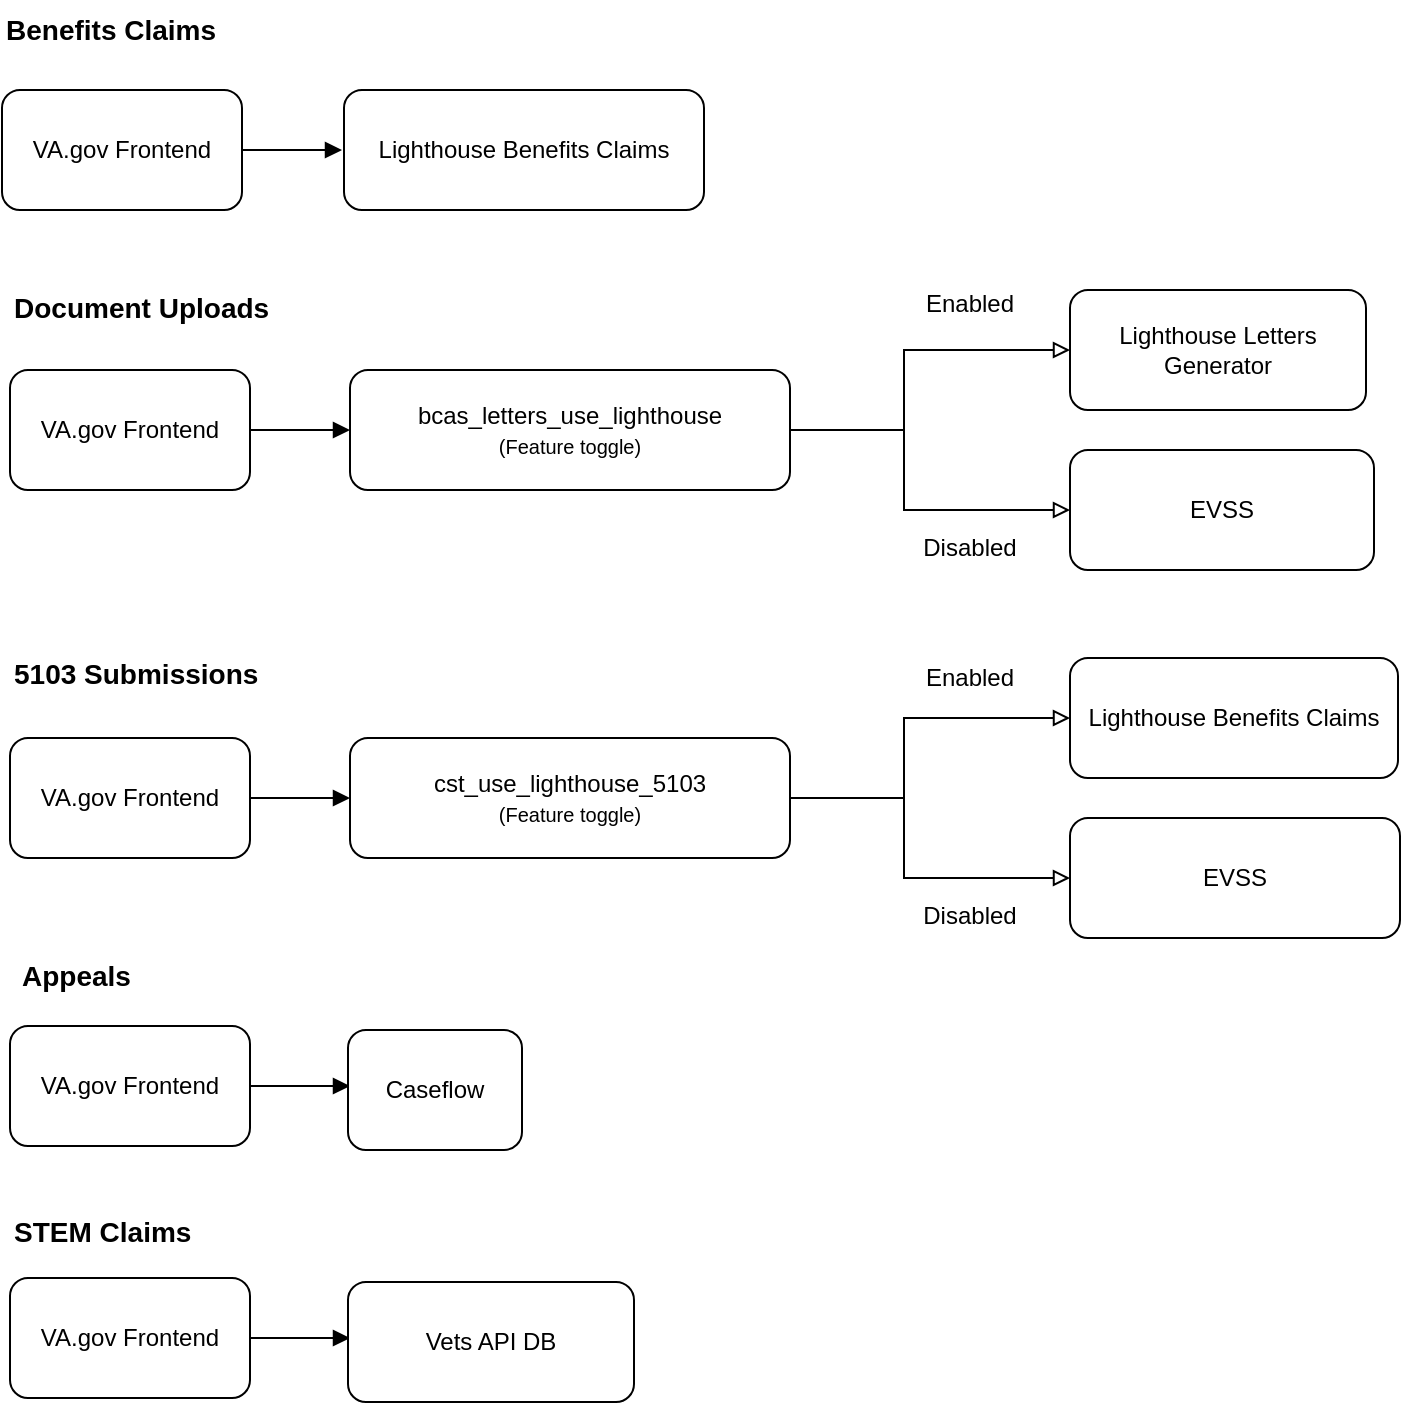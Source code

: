 <mxfile version="24.0.7" type="device">
  <diagram id="C5RBs43oDa-KdzZeNtuy" name="Page-1">
    <mxGraphModel dx="958" dy="1316" grid="0" gridSize="10" guides="1" tooltips="1" connect="1" arrows="1" fold="1" page="1" pageScale="1" pageWidth="827" pageHeight="1169" math="0" shadow="0">
      <root>
        <mxCell id="WIyWlLk6GJQsqaUBKTNV-0" />
        <mxCell id="WIyWlLk6GJQsqaUBKTNV-1" parent="WIyWlLk6GJQsqaUBKTNV-0" />
        <mxCell id="AQDEDZSOGcC9H5lW4dlP-2" value="" style="edgeStyle=orthogonalEdgeStyle;rounded=0;orthogonalLoop=1;jettySize=auto;html=1;endArrow=block;endFill=1;" parent="WIyWlLk6GJQsqaUBKTNV-1" source="AQDEDZSOGcC9H5lW4dlP-0" edge="1">
          <mxGeometry relative="1" as="geometry">
            <mxPoint x="241" y="179" as="targetPoint" />
          </mxGeometry>
        </mxCell>
        <mxCell id="AQDEDZSOGcC9H5lW4dlP-0" value="VA.gov Frontend" style="rounded=1;whiteSpace=wrap;html=1;" parent="WIyWlLk6GJQsqaUBKTNV-1" vertex="1">
          <mxGeometry x="71" y="149" width="120" height="60" as="geometry" />
        </mxCell>
        <mxCell id="AQDEDZSOGcC9H5lW4dlP-3" value="Lighthouse Benefits Claims" style="rounded=1;whiteSpace=wrap;html=1;" parent="WIyWlLk6GJQsqaUBKTNV-1" vertex="1">
          <mxGeometry x="242" y="149" width="180" height="60" as="geometry" />
        </mxCell>
        <mxCell id="3ceaPk3gWjXuURBJDKda-1" value="" style="edgeStyle=orthogonalEdgeStyle;rounded=0;orthogonalLoop=1;jettySize=auto;html=1;endArrow=block;endFill=1;" parent="WIyWlLk6GJQsqaUBKTNV-1" source="3ceaPk3gWjXuURBJDKda-2" target="3ceaPk3gWjXuURBJDKda-5" edge="1">
          <mxGeometry relative="1" as="geometry" />
        </mxCell>
        <mxCell id="3ceaPk3gWjXuURBJDKda-2" value="VA.gov Frontend" style="rounded=1;whiteSpace=wrap;html=1;" parent="WIyWlLk6GJQsqaUBKTNV-1" vertex="1">
          <mxGeometry x="75" y="473" width="120" height="60" as="geometry" />
        </mxCell>
        <mxCell id="3ceaPk3gWjXuURBJDKda-3" style="edgeStyle=orthogonalEdgeStyle;rounded=0;orthogonalLoop=1;jettySize=auto;html=1;entryX=0;entryY=0.5;entryDx=0;entryDy=0;endArrow=block;endFill=0;" parent="WIyWlLk6GJQsqaUBKTNV-1" source="3ceaPk3gWjXuURBJDKda-5" target="3ceaPk3gWjXuURBJDKda-6" edge="1">
          <mxGeometry relative="1" as="geometry">
            <Array as="points">
              <mxPoint x="522" y="503" />
              <mxPoint x="522" y="463" />
            </Array>
          </mxGeometry>
        </mxCell>
        <mxCell id="3ceaPk3gWjXuURBJDKda-4" style="edgeStyle=orthogonalEdgeStyle;rounded=0;orthogonalLoop=1;jettySize=auto;html=1;entryX=0;entryY=0.5;entryDx=0;entryDy=0;endArrow=block;endFill=0;" parent="WIyWlLk6GJQsqaUBKTNV-1" source="3ceaPk3gWjXuURBJDKda-5" target="3ceaPk3gWjXuURBJDKda-7" edge="1">
          <mxGeometry relative="1" as="geometry">
            <Array as="points">
              <mxPoint x="522" y="503" />
              <mxPoint x="522" y="543" />
            </Array>
          </mxGeometry>
        </mxCell>
        <mxCell id="3ceaPk3gWjXuURBJDKda-5" value="&lt;div&gt;cst_use_lighthouse_5103&lt;/div&gt;&lt;div&gt;&lt;font style=&quot;font-size: 10px;&quot;&gt;(Feature toggle)&lt;/font&gt;&lt;/div&gt;" style="rounded=1;whiteSpace=wrap;html=1;" parent="WIyWlLk6GJQsqaUBKTNV-1" vertex="1">
          <mxGeometry x="245" y="473" width="220" height="60" as="geometry" />
        </mxCell>
        <mxCell id="3ceaPk3gWjXuURBJDKda-6" value="Lighthouse Benefits Claims" style="rounded=1;whiteSpace=wrap;html=1;" parent="WIyWlLk6GJQsqaUBKTNV-1" vertex="1">
          <mxGeometry x="605" y="433" width="164" height="60" as="geometry" />
        </mxCell>
        <mxCell id="3ceaPk3gWjXuURBJDKda-7" value="EVSS" style="rounded=1;whiteSpace=wrap;html=1;" parent="WIyWlLk6GJQsqaUBKTNV-1" vertex="1">
          <mxGeometry x="605" y="513" width="165" height="60" as="geometry" />
        </mxCell>
        <mxCell id="3ceaPk3gWjXuURBJDKda-8" value="Enabled" style="text;html=1;align=center;verticalAlign=middle;whiteSpace=wrap;rounded=0;" parent="WIyWlLk6GJQsqaUBKTNV-1" vertex="1">
          <mxGeometry x="525" y="428" width="60" height="30" as="geometry" />
        </mxCell>
        <mxCell id="3ceaPk3gWjXuURBJDKda-9" value="Disabled" style="text;html=1;align=center;verticalAlign=middle;whiteSpace=wrap;rounded=0;" parent="WIyWlLk6GJQsqaUBKTNV-1" vertex="1">
          <mxGeometry x="525" y="547" width="60" height="30" as="geometry" />
        </mxCell>
        <mxCell id="3ceaPk3gWjXuURBJDKda-10" value="" style="edgeStyle=orthogonalEdgeStyle;rounded=0;orthogonalLoop=1;jettySize=auto;html=1;endArrow=block;endFill=1;" parent="WIyWlLk6GJQsqaUBKTNV-1" source="3ceaPk3gWjXuURBJDKda-11" edge="1">
          <mxGeometry relative="1" as="geometry">
            <mxPoint x="245" y="647" as="targetPoint" />
          </mxGeometry>
        </mxCell>
        <mxCell id="3ceaPk3gWjXuURBJDKda-11" value="VA.gov Frontend" style="rounded=1;whiteSpace=wrap;html=1;" parent="WIyWlLk6GJQsqaUBKTNV-1" vertex="1">
          <mxGeometry x="75" y="617" width="120" height="60" as="geometry" />
        </mxCell>
        <mxCell id="3ceaPk3gWjXuURBJDKda-16" value="Caseflow" style="rounded=1;whiteSpace=wrap;html=1;" parent="WIyWlLk6GJQsqaUBKTNV-1" vertex="1">
          <mxGeometry x="244" y="619" width="87" height="60" as="geometry" />
        </mxCell>
        <mxCell id="3ceaPk3gWjXuURBJDKda-28" value="" style="edgeStyle=orthogonalEdgeStyle;rounded=0;orthogonalLoop=1;jettySize=auto;html=1;endArrow=block;endFill=1;" parent="WIyWlLk6GJQsqaUBKTNV-1" source="3ceaPk3gWjXuURBJDKda-29" target="3ceaPk3gWjXuURBJDKda-32" edge="1">
          <mxGeometry relative="1" as="geometry" />
        </mxCell>
        <mxCell id="3ceaPk3gWjXuURBJDKda-29" value="VA.gov Frontend" style="rounded=1;whiteSpace=wrap;html=1;" parent="WIyWlLk6GJQsqaUBKTNV-1" vertex="1">
          <mxGeometry x="75" y="289" width="120" height="60" as="geometry" />
        </mxCell>
        <mxCell id="3ceaPk3gWjXuURBJDKda-30" style="edgeStyle=orthogonalEdgeStyle;rounded=0;orthogonalLoop=1;jettySize=auto;html=1;entryX=0;entryY=0.5;entryDx=0;entryDy=0;endArrow=block;endFill=0;" parent="WIyWlLk6GJQsqaUBKTNV-1" source="3ceaPk3gWjXuURBJDKda-32" target="3ceaPk3gWjXuURBJDKda-33" edge="1">
          <mxGeometry relative="1" as="geometry">
            <Array as="points">
              <mxPoint x="522" y="319" />
              <mxPoint x="522" y="279" />
            </Array>
          </mxGeometry>
        </mxCell>
        <mxCell id="3ceaPk3gWjXuURBJDKda-31" style="edgeStyle=orthogonalEdgeStyle;rounded=0;orthogonalLoop=1;jettySize=auto;html=1;entryX=0;entryY=0.5;entryDx=0;entryDy=0;endArrow=block;endFill=0;" parent="WIyWlLk6GJQsqaUBKTNV-1" source="3ceaPk3gWjXuURBJDKda-32" target="3ceaPk3gWjXuURBJDKda-34" edge="1">
          <mxGeometry relative="1" as="geometry">
            <Array as="points">
              <mxPoint x="522" y="319" />
              <mxPoint x="522" y="359" />
            </Array>
          </mxGeometry>
        </mxCell>
        <mxCell id="3ceaPk3gWjXuURBJDKda-32" value="&lt;div&gt;&lt;font style=&quot;font-size: 12px;&quot;&gt;bcas_letters_use_lighthouse&lt;/font&gt;&lt;/div&gt;&lt;div&gt;&lt;font style=&quot;font-size: 10px;&quot;&gt;(Feature toggle)&lt;/font&gt;&lt;/div&gt;" style="rounded=1;whiteSpace=wrap;html=1;" parent="WIyWlLk6GJQsqaUBKTNV-1" vertex="1">
          <mxGeometry x="245" y="289" width="220" height="60" as="geometry" />
        </mxCell>
        <mxCell id="3ceaPk3gWjXuURBJDKda-33" value="Lighthouse Letters Generator" style="rounded=1;whiteSpace=wrap;html=1;" parent="WIyWlLk6GJQsqaUBKTNV-1" vertex="1">
          <mxGeometry x="605" y="249" width="148" height="60" as="geometry" />
        </mxCell>
        <mxCell id="3ceaPk3gWjXuURBJDKda-34" value="EVSS" style="rounded=1;whiteSpace=wrap;html=1;" parent="WIyWlLk6GJQsqaUBKTNV-1" vertex="1">
          <mxGeometry x="605" y="329" width="152" height="60" as="geometry" />
        </mxCell>
        <mxCell id="3ceaPk3gWjXuURBJDKda-35" value="Enabled" style="text;html=1;align=center;verticalAlign=middle;whiteSpace=wrap;rounded=0;" parent="WIyWlLk6GJQsqaUBKTNV-1" vertex="1">
          <mxGeometry x="525" y="241" width="60" height="30" as="geometry" />
        </mxCell>
        <mxCell id="3ceaPk3gWjXuURBJDKda-36" value="Disabled" style="text;html=1;align=center;verticalAlign=middle;whiteSpace=wrap;rounded=0;" parent="WIyWlLk6GJQsqaUBKTNV-1" vertex="1">
          <mxGeometry x="525" y="363" width="60" height="30" as="geometry" />
        </mxCell>
        <mxCell id="3ceaPk3gWjXuURBJDKda-37" value="Benefits Claims" style="text;html=1;align=left;verticalAlign=middle;whiteSpace=wrap;rounded=0;fontSize=14;fontStyle=1" parent="WIyWlLk6GJQsqaUBKTNV-1" vertex="1">
          <mxGeometry x="71" y="104" width="115" height="30" as="geometry" />
        </mxCell>
        <mxCell id="3ceaPk3gWjXuURBJDKda-38" value="5103 Submissions" style="text;html=1;align=left;verticalAlign=middle;whiteSpace=wrap;rounded=0;fontSize=14;fontStyle=1" parent="WIyWlLk6GJQsqaUBKTNV-1" vertex="1">
          <mxGeometry x="75" y="426" width="134" height="30" as="geometry" />
        </mxCell>
        <mxCell id="3ceaPk3gWjXuURBJDKda-39" value="Appeals" style="text;html=1;align=left;verticalAlign=middle;whiteSpace=wrap;rounded=0;fontSize=14;fontStyle=1" parent="WIyWlLk6GJQsqaUBKTNV-1" vertex="1">
          <mxGeometry x="79" y="577" width="63" height="30" as="geometry" />
        </mxCell>
        <mxCell id="3ceaPk3gWjXuURBJDKda-40" value="STEM Claims" style="text;html=1;align=left;verticalAlign=middle;whiteSpace=wrap;rounded=0;fontSize=14;fontStyle=1" parent="WIyWlLk6GJQsqaUBKTNV-1" vertex="1">
          <mxGeometry x="75" y="705" width="99" height="30" as="geometry" />
        </mxCell>
        <mxCell id="3ceaPk3gWjXuURBJDKda-41" value="Document Uploads" style="text;html=1;align=left;verticalAlign=middle;whiteSpace=wrap;rounded=0;fontSize=14;fontStyle=1" parent="WIyWlLk6GJQsqaUBKTNV-1" vertex="1">
          <mxGeometry x="75" y="243" width="139" height="30" as="geometry" />
        </mxCell>
        <mxCell id="3ceaPk3gWjXuURBJDKda-42" value="" style="edgeStyle=orthogonalEdgeStyle;rounded=0;orthogonalLoop=1;jettySize=auto;html=1;endArrow=block;endFill=1;" parent="WIyWlLk6GJQsqaUBKTNV-1" source="3ceaPk3gWjXuURBJDKda-43" edge="1">
          <mxGeometry relative="1" as="geometry">
            <mxPoint x="245" y="773" as="targetPoint" />
          </mxGeometry>
        </mxCell>
        <mxCell id="3ceaPk3gWjXuURBJDKda-43" value="VA.gov Frontend" style="rounded=1;whiteSpace=wrap;html=1;" parent="WIyWlLk6GJQsqaUBKTNV-1" vertex="1">
          <mxGeometry x="75" y="743" width="120" height="60" as="geometry" />
        </mxCell>
        <mxCell id="3ceaPk3gWjXuURBJDKda-44" value="Vets API DB" style="rounded=1;whiteSpace=wrap;html=1;" parent="WIyWlLk6GJQsqaUBKTNV-1" vertex="1">
          <mxGeometry x="244" y="745" width="143" height="60" as="geometry" />
        </mxCell>
      </root>
    </mxGraphModel>
  </diagram>
</mxfile>

